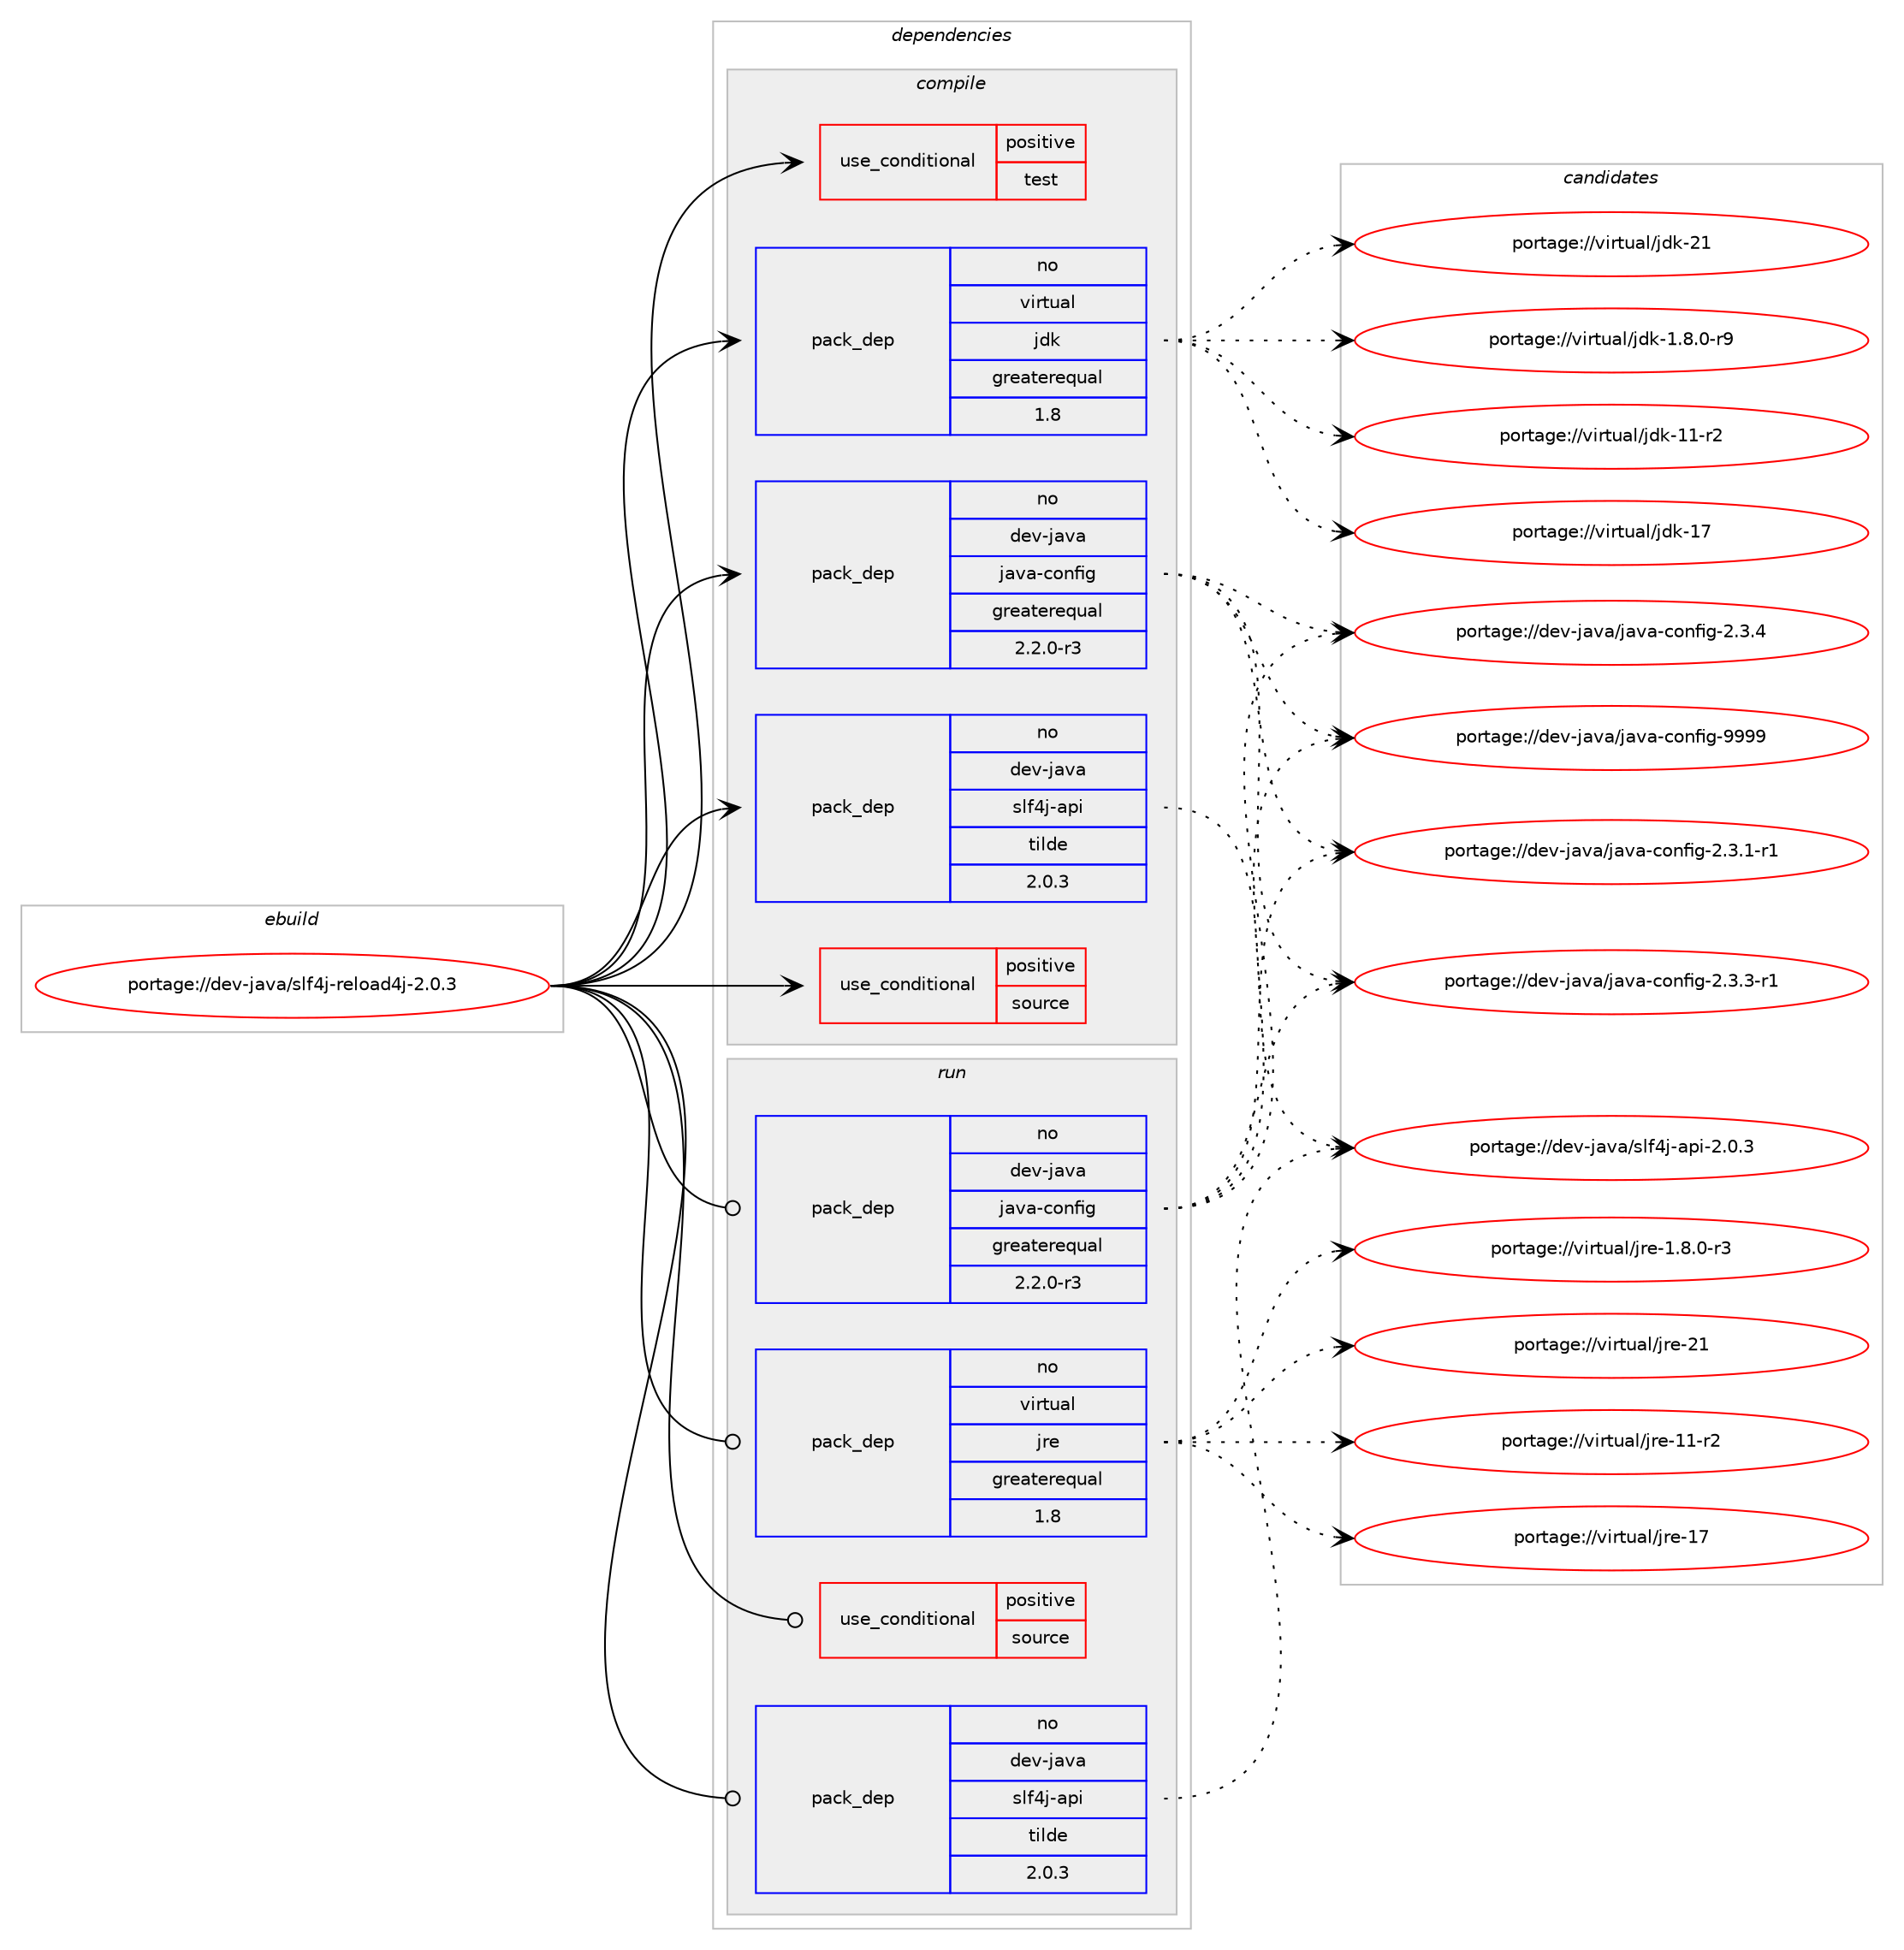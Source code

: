 digraph prolog {

# *************
# Graph options
# *************

newrank=true;
concentrate=true;
compound=true;
graph [rankdir=LR,fontname=Helvetica,fontsize=10,ranksep=1.5];#, ranksep=2.5, nodesep=0.2];
edge  [arrowhead=vee];
node  [fontname=Helvetica,fontsize=10];

# **********
# The ebuild
# **********

subgraph cluster_leftcol {
color=gray;
rank=same;
label=<<i>ebuild</i>>;
id [label="portage://dev-java/slf4j-reload4j-2.0.3", color=red, width=4, href="../dev-java/slf4j-reload4j-2.0.3.svg"];
}

# ****************
# The dependencies
# ****************

subgraph cluster_midcol {
color=gray;
label=<<i>dependencies</i>>;
subgraph cluster_compile {
fillcolor="#eeeeee";
style=filled;
label=<<i>compile</i>>;
subgraph cond21817 {
dependency49370 [label=<<TABLE BORDER="0" CELLBORDER="1" CELLSPACING="0" CELLPADDING="4"><TR><TD ROWSPAN="3" CELLPADDING="10">use_conditional</TD></TR><TR><TD>positive</TD></TR><TR><TD>source</TD></TR></TABLE>>, shape=none, color=red];
# *** BEGIN UNKNOWN DEPENDENCY TYPE (TODO) ***
# dependency49370 -> package_dependency(portage://dev-java/slf4j-reload4j-2.0.3,install,no,app-arch,zip,none,[,,],[],[])
# *** END UNKNOWN DEPENDENCY TYPE (TODO) ***

}
id:e -> dependency49370:w [weight=20,style="solid",arrowhead="vee"];
subgraph cond21818 {
dependency49371 [label=<<TABLE BORDER="0" CELLBORDER="1" CELLSPACING="0" CELLPADDING="4"><TR><TD ROWSPAN="3" CELLPADDING="10">use_conditional</TD></TR><TR><TD>positive</TD></TR><TR><TD>test</TD></TR></TABLE>>, shape=none, color=red];
# *** BEGIN UNKNOWN DEPENDENCY TYPE (TODO) ***
# dependency49371 -> package_dependency(portage://dev-java/slf4j-reload4j-2.0.3,install,no,dev-java,junit,none,[,,],[slot(4)],[])
# *** END UNKNOWN DEPENDENCY TYPE (TODO) ***

}
id:e -> dependency49371:w [weight=20,style="solid",arrowhead="vee"];
subgraph pack26521 {
dependency49372 [label=<<TABLE BORDER="0" CELLBORDER="1" CELLSPACING="0" CELLPADDING="4" WIDTH="220"><TR><TD ROWSPAN="6" CELLPADDING="30">pack_dep</TD></TR><TR><TD WIDTH="110">no</TD></TR><TR><TD>dev-java</TD></TR><TR><TD>java-config</TD></TR><TR><TD>greaterequal</TD></TR><TR><TD>2.2.0-r3</TD></TR></TABLE>>, shape=none, color=blue];
}
id:e -> dependency49372:w [weight=20,style="solid",arrowhead="vee"];
# *** BEGIN UNKNOWN DEPENDENCY TYPE (TODO) ***
# id -> package_dependency(portage://dev-java/slf4j-reload4j-2.0.3,install,no,dev-java,reload4j,none,[,,],[slot(0)],[])
# *** END UNKNOWN DEPENDENCY TYPE (TODO) ***

subgraph pack26522 {
dependency49373 [label=<<TABLE BORDER="0" CELLBORDER="1" CELLSPACING="0" CELLPADDING="4" WIDTH="220"><TR><TD ROWSPAN="6" CELLPADDING="30">pack_dep</TD></TR><TR><TD WIDTH="110">no</TD></TR><TR><TD>dev-java</TD></TR><TR><TD>slf4j-api</TD></TR><TR><TD>tilde</TD></TR><TR><TD>2.0.3</TD></TR></TABLE>>, shape=none, color=blue];
}
id:e -> dependency49373:w [weight=20,style="solid",arrowhead="vee"];
subgraph pack26523 {
dependency49374 [label=<<TABLE BORDER="0" CELLBORDER="1" CELLSPACING="0" CELLPADDING="4" WIDTH="220"><TR><TD ROWSPAN="6" CELLPADDING="30">pack_dep</TD></TR><TR><TD WIDTH="110">no</TD></TR><TR><TD>virtual</TD></TR><TR><TD>jdk</TD></TR><TR><TD>greaterequal</TD></TR><TR><TD>1.8</TD></TR></TABLE>>, shape=none, color=blue];
}
id:e -> dependency49374:w [weight=20,style="solid",arrowhead="vee"];
}
subgraph cluster_compileandrun {
fillcolor="#eeeeee";
style=filled;
label=<<i>compile and run</i>>;
}
subgraph cluster_run {
fillcolor="#eeeeee";
style=filled;
label=<<i>run</i>>;
subgraph cond21819 {
dependency49375 [label=<<TABLE BORDER="0" CELLBORDER="1" CELLSPACING="0" CELLPADDING="4"><TR><TD ROWSPAN="3" CELLPADDING="10">use_conditional</TD></TR><TR><TD>positive</TD></TR><TR><TD>source</TD></TR></TABLE>>, shape=none, color=red];
# *** BEGIN UNKNOWN DEPENDENCY TYPE (TODO) ***
# dependency49375 -> package_dependency(portage://dev-java/slf4j-reload4j-2.0.3,run,no,app-arch,zip,none,[,,],[],[])
# *** END UNKNOWN DEPENDENCY TYPE (TODO) ***

}
id:e -> dependency49375:w [weight=20,style="solid",arrowhead="odot"];
subgraph pack26524 {
dependency49376 [label=<<TABLE BORDER="0" CELLBORDER="1" CELLSPACING="0" CELLPADDING="4" WIDTH="220"><TR><TD ROWSPAN="6" CELLPADDING="30">pack_dep</TD></TR><TR><TD WIDTH="110">no</TD></TR><TR><TD>dev-java</TD></TR><TR><TD>java-config</TD></TR><TR><TD>greaterequal</TD></TR><TR><TD>2.2.0-r3</TD></TR></TABLE>>, shape=none, color=blue];
}
id:e -> dependency49376:w [weight=20,style="solid",arrowhead="odot"];
# *** BEGIN UNKNOWN DEPENDENCY TYPE (TODO) ***
# id -> package_dependency(portage://dev-java/slf4j-reload4j-2.0.3,run,no,dev-java,reload4j,none,[,,],[slot(0)],[])
# *** END UNKNOWN DEPENDENCY TYPE (TODO) ***

subgraph pack26525 {
dependency49377 [label=<<TABLE BORDER="0" CELLBORDER="1" CELLSPACING="0" CELLPADDING="4" WIDTH="220"><TR><TD ROWSPAN="6" CELLPADDING="30">pack_dep</TD></TR><TR><TD WIDTH="110">no</TD></TR><TR><TD>dev-java</TD></TR><TR><TD>slf4j-api</TD></TR><TR><TD>tilde</TD></TR><TR><TD>2.0.3</TD></TR></TABLE>>, shape=none, color=blue];
}
id:e -> dependency49377:w [weight=20,style="solid",arrowhead="odot"];
subgraph pack26526 {
dependency49378 [label=<<TABLE BORDER="0" CELLBORDER="1" CELLSPACING="0" CELLPADDING="4" WIDTH="220"><TR><TD ROWSPAN="6" CELLPADDING="30">pack_dep</TD></TR><TR><TD WIDTH="110">no</TD></TR><TR><TD>virtual</TD></TR><TR><TD>jre</TD></TR><TR><TD>greaterequal</TD></TR><TR><TD>1.8</TD></TR></TABLE>>, shape=none, color=blue];
}
id:e -> dependency49378:w [weight=20,style="solid",arrowhead="odot"];
}
}

# **************
# The candidates
# **************

subgraph cluster_choices {
rank=same;
color=gray;
label=<<i>candidates</i>>;

subgraph choice26521 {
color=black;
nodesep=1;
choice10010111845106971189747106971189745991111101021051034550465146494511449 [label="portage://dev-java/java-config-2.3.1-r1", color=red, width=4,href="../dev-java/java-config-2.3.1-r1.svg"];
choice10010111845106971189747106971189745991111101021051034550465146514511449 [label="portage://dev-java/java-config-2.3.3-r1", color=red, width=4,href="../dev-java/java-config-2.3.3-r1.svg"];
choice1001011184510697118974710697118974599111110102105103455046514652 [label="portage://dev-java/java-config-2.3.4", color=red, width=4,href="../dev-java/java-config-2.3.4.svg"];
choice10010111845106971189747106971189745991111101021051034557575757 [label="portage://dev-java/java-config-9999", color=red, width=4,href="../dev-java/java-config-9999.svg"];
dependency49372:e -> choice10010111845106971189747106971189745991111101021051034550465146494511449:w [style=dotted,weight="100"];
dependency49372:e -> choice10010111845106971189747106971189745991111101021051034550465146514511449:w [style=dotted,weight="100"];
dependency49372:e -> choice1001011184510697118974710697118974599111110102105103455046514652:w [style=dotted,weight="100"];
dependency49372:e -> choice10010111845106971189747106971189745991111101021051034557575757:w [style=dotted,weight="100"];
}
subgraph choice26522 {
color=black;
nodesep=1;
choice10010111845106971189747115108102521064597112105455046484651 [label="portage://dev-java/slf4j-api-2.0.3", color=red, width=4,href="../dev-java/slf4j-api-2.0.3.svg"];
dependency49373:e -> choice10010111845106971189747115108102521064597112105455046484651:w [style=dotted,weight="100"];
}
subgraph choice26523 {
color=black;
nodesep=1;
choice11810511411611797108471061001074549465646484511457 [label="portage://virtual/jdk-1.8.0-r9", color=red, width=4,href="../virtual/jdk-1.8.0-r9.svg"];
choice11810511411611797108471061001074549494511450 [label="portage://virtual/jdk-11-r2", color=red, width=4,href="../virtual/jdk-11-r2.svg"];
choice1181051141161179710847106100107454955 [label="portage://virtual/jdk-17", color=red, width=4,href="../virtual/jdk-17.svg"];
choice1181051141161179710847106100107455049 [label="portage://virtual/jdk-21", color=red, width=4,href="../virtual/jdk-21.svg"];
dependency49374:e -> choice11810511411611797108471061001074549465646484511457:w [style=dotted,weight="100"];
dependency49374:e -> choice11810511411611797108471061001074549494511450:w [style=dotted,weight="100"];
dependency49374:e -> choice1181051141161179710847106100107454955:w [style=dotted,weight="100"];
dependency49374:e -> choice1181051141161179710847106100107455049:w [style=dotted,weight="100"];
}
subgraph choice26524 {
color=black;
nodesep=1;
choice10010111845106971189747106971189745991111101021051034550465146494511449 [label="portage://dev-java/java-config-2.3.1-r1", color=red, width=4,href="../dev-java/java-config-2.3.1-r1.svg"];
choice10010111845106971189747106971189745991111101021051034550465146514511449 [label="portage://dev-java/java-config-2.3.3-r1", color=red, width=4,href="../dev-java/java-config-2.3.3-r1.svg"];
choice1001011184510697118974710697118974599111110102105103455046514652 [label="portage://dev-java/java-config-2.3.4", color=red, width=4,href="../dev-java/java-config-2.3.4.svg"];
choice10010111845106971189747106971189745991111101021051034557575757 [label="portage://dev-java/java-config-9999", color=red, width=4,href="../dev-java/java-config-9999.svg"];
dependency49376:e -> choice10010111845106971189747106971189745991111101021051034550465146494511449:w [style=dotted,weight="100"];
dependency49376:e -> choice10010111845106971189747106971189745991111101021051034550465146514511449:w [style=dotted,weight="100"];
dependency49376:e -> choice1001011184510697118974710697118974599111110102105103455046514652:w [style=dotted,weight="100"];
dependency49376:e -> choice10010111845106971189747106971189745991111101021051034557575757:w [style=dotted,weight="100"];
}
subgraph choice26525 {
color=black;
nodesep=1;
choice10010111845106971189747115108102521064597112105455046484651 [label="portage://dev-java/slf4j-api-2.0.3", color=red, width=4,href="../dev-java/slf4j-api-2.0.3.svg"];
dependency49377:e -> choice10010111845106971189747115108102521064597112105455046484651:w [style=dotted,weight="100"];
}
subgraph choice26526 {
color=black;
nodesep=1;
choice11810511411611797108471061141014549465646484511451 [label="portage://virtual/jre-1.8.0-r3", color=red, width=4,href="../virtual/jre-1.8.0-r3.svg"];
choice11810511411611797108471061141014549494511450 [label="portage://virtual/jre-11-r2", color=red, width=4,href="../virtual/jre-11-r2.svg"];
choice1181051141161179710847106114101454955 [label="portage://virtual/jre-17", color=red, width=4,href="../virtual/jre-17.svg"];
choice1181051141161179710847106114101455049 [label="portage://virtual/jre-21", color=red, width=4,href="../virtual/jre-21.svg"];
dependency49378:e -> choice11810511411611797108471061141014549465646484511451:w [style=dotted,weight="100"];
dependency49378:e -> choice11810511411611797108471061141014549494511450:w [style=dotted,weight="100"];
dependency49378:e -> choice1181051141161179710847106114101454955:w [style=dotted,weight="100"];
dependency49378:e -> choice1181051141161179710847106114101455049:w [style=dotted,weight="100"];
}
}

}
